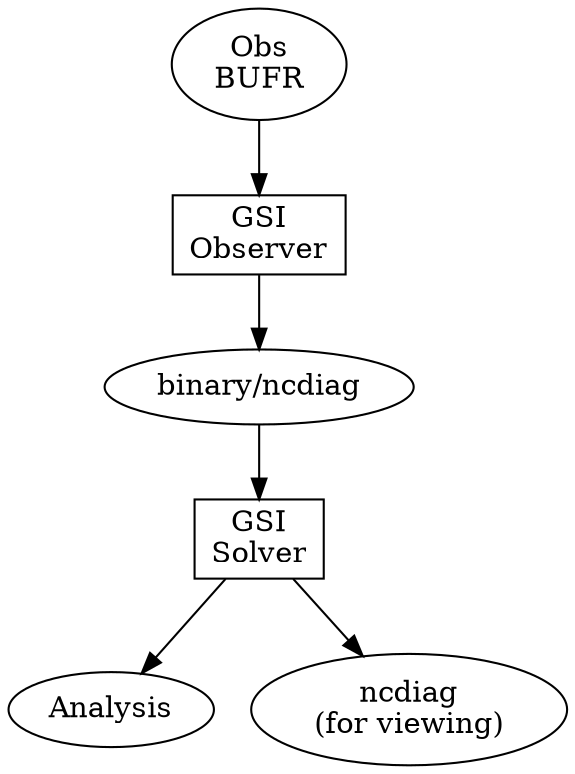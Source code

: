 digraph NcdiagFlow
  {
  obs_bufr [ shape=ellipse, label="Obs\nBUFR" ];
  diag     [ shape=ellipse, label="binary/ncdiag" ];
  incr     [ shape=ellipse, label="Analysis" ];
  ncd_view [ shape=ellipse, label="ncdiag\n(for viewing)" ];
  

  gsi_obs  [ shape=box, label="GSI\nObserver" ];
  gsi_sol  [ shape=box, label="GSI\nSolver" ];

  obs_bufr -> gsi_obs -> diag -> gsi_sol -> incr;
  gsi_sol -> ncd_view;
  }

